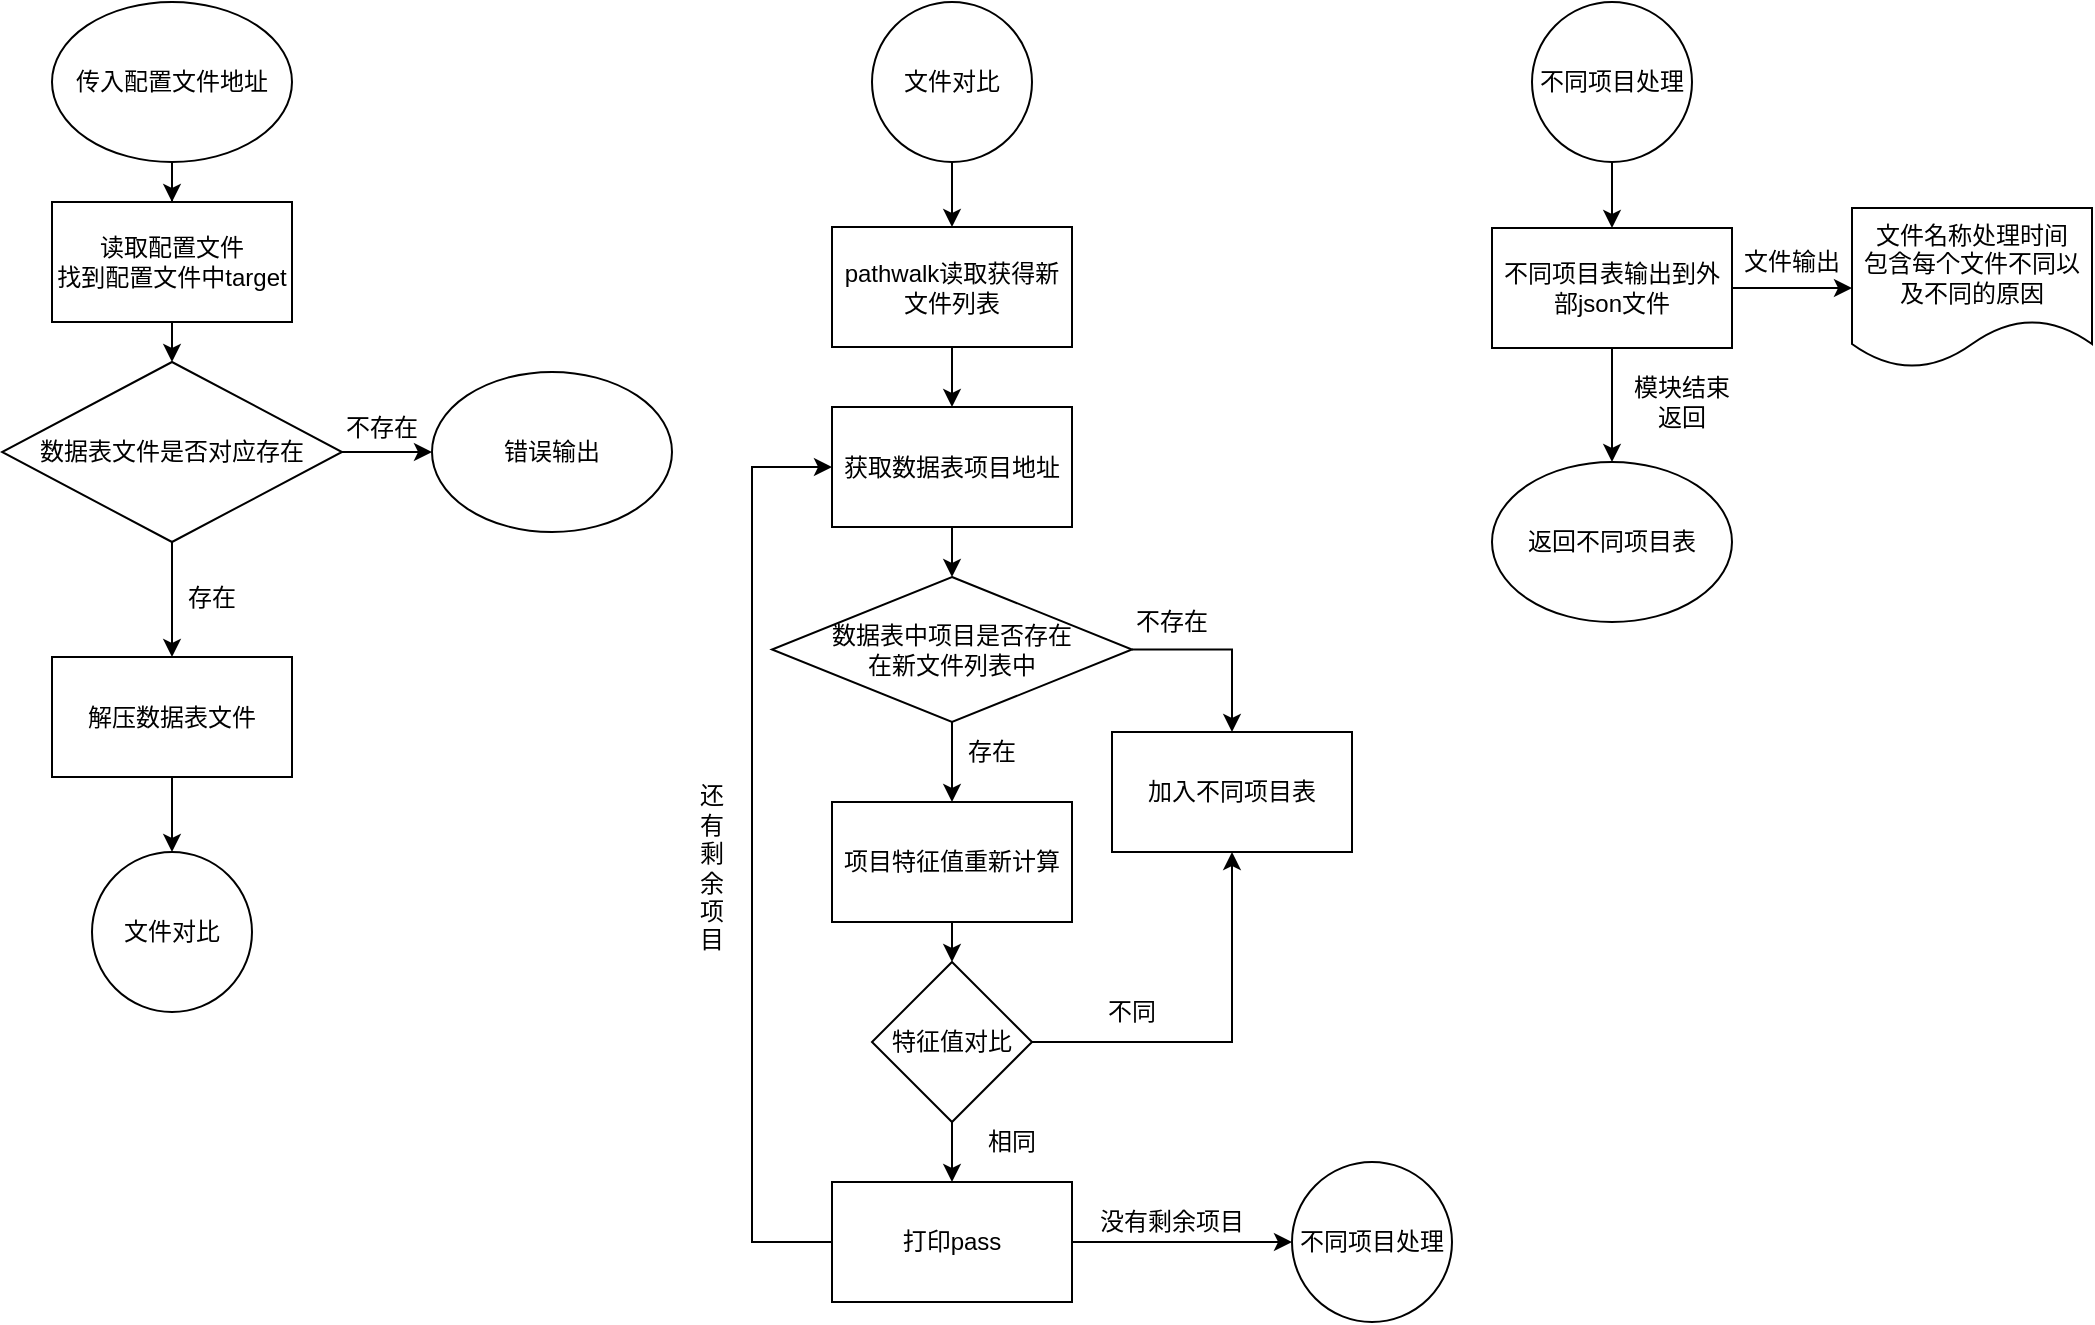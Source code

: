<mxfile version="13.0.3" type="device"><diagram id="kKPwTIEL6HyiqUPY1UBo" name="第 1 页"><mxGraphModel dx="1476" dy="803" grid="1" gridSize="10" guides="1" tooltips="1" connect="1" arrows="1" fold="1" page="1" pageScale="1" pageWidth="1169" pageHeight="827" math="0" shadow="0"><root><mxCell id="0"/><mxCell id="1" parent="0"/><mxCell id="3fFGf5z53mQtx2rxwsMf-6" style="edgeStyle=orthogonalEdgeStyle;rounded=0;orthogonalLoop=1;jettySize=auto;html=1;exitX=0.5;exitY=1;exitDx=0;exitDy=0;entryX=0.5;entryY=0;entryDx=0;entryDy=0;" parent="1" source="3fFGf5z53mQtx2rxwsMf-1" target="3fFGf5z53mQtx2rxwsMf-2" edge="1"><mxGeometry relative="1" as="geometry"/></mxCell><mxCell id="3fFGf5z53mQtx2rxwsMf-1" value="读取配置文件&lt;br&gt;找到配置文件中target" style="rounded=0;whiteSpace=wrap;html=1;" parent="1" vertex="1"><mxGeometry x="100" y="140" width="120" height="60" as="geometry"/></mxCell><mxCell id="3fFGf5z53mQtx2rxwsMf-4" style="edgeStyle=orthogonalEdgeStyle;rounded=0;orthogonalLoop=1;jettySize=auto;html=1;exitX=1;exitY=0.5;exitDx=0;exitDy=0;entryX=0;entryY=0.5;entryDx=0;entryDy=0;" parent="1" source="3fFGf5z53mQtx2rxwsMf-2" target="3fFGf5z53mQtx2rxwsMf-3" edge="1"><mxGeometry relative="1" as="geometry"><Array as="points"/></mxGeometry></mxCell><mxCell id="3fFGf5z53mQtx2rxwsMf-8" style="edgeStyle=orthogonalEdgeStyle;rounded=0;orthogonalLoop=1;jettySize=auto;html=1;exitX=0.5;exitY=1;exitDx=0;exitDy=0;entryX=0.5;entryY=0;entryDx=0;entryDy=0;" parent="1" source="3fFGf5z53mQtx2rxwsMf-2" target="3fFGf5z53mQtx2rxwsMf-7" edge="1"><mxGeometry relative="1" as="geometry"/></mxCell><mxCell id="3fFGf5z53mQtx2rxwsMf-2" value="数据表文件是否对应存在" style="rhombus;whiteSpace=wrap;html=1;" parent="1" vertex="1"><mxGeometry x="75" y="220" width="170" height="90" as="geometry"/></mxCell><mxCell id="3fFGf5z53mQtx2rxwsMf-3" value="错误输出" style="ellipse;whiteSpace=wrap;html=1;" parent="1" vertex="1"><mxGeometry x="290" y="225" width="120" height="80" as="geometry"/></mxCell><mxCell id="3fFGf5z53mQtx2rxwsMf-5" value="不存在" style="text;html=1;strokeColor=none;fillColor=none;align=center;verticalAlign=middle;whiteSpace=wrap;rounded=0;" parent="1" vertex="1"><mxGeometry x="245" y="242.5" width="40" height="20" as="geometry"/></mxCell><mxCell id="3fFGf5z53mQtx2rxwsMf-13" style="edgeStyle=orthogonalEdgeStyle;rounded=0;orthogonalLoop=1;jettySize=auto;html=1;exitX=0.5;exitY=1;exitDx=0;exitDy=0;entryX=0.5;entryY=0;entryDx=0;entryDy=0;" parent="1" source="3fFGf5z53mQtx2rxwsMf-7" target="3fFGf5z53mQtx2rxwsMf-44" edge="1"><mxGeometry relative="1" as="geometry"><mxPoint x="160" y="410" as="targetPoint"/></mxGeometry></mxCell><mxCell id="3fFGf5z53mQtx2rxwsMf-7" value="解压数据表文件" style="rounded=0;whiteSpace=wrap;html=1;" parent="1" vertex="1"><mxGeometry x="100" y="367.5" width="120" height="60" as="geometry"/></mxCell><mxCell id="3fFGf5z53mQtx2rxwsMf-9" value="存在" style="text;html=1;strokeColor=none;fillColor=none;align=center;verticalAlign=middle;whiteSpace=wrap;rounded=0;" parent="1" vertex="1"><mxGeometry x="160" y="327.5" width="40" height="20" as="geometry"/></mxCell><mxCell id="3fFGf5z53mQtx2rxwsMf-11" style="edgeStyle=orthogonalEdgeStyle;rounded=0;orthogonalLoop=1;jettySize=auto;html=1;entryX=0.5;entryY=0;entryDx=0;entryDy=0;" parent="1" source="3fFGf5z53mQtx2rxwsMf-10" target="3fFGf5z53mQtx2rxwsMf-1" edge="1"><mxGeometry relative="1" as="geometry"/></mxCell><mxCell id="3fFGf5z53mQtx2rxwsMf-10" value="传入配置文件地址" style="ellipse;whiteSpace=wrap;html=1;" parent="1" vertex="1"><mxGeometry x="100" y="40" width="120" height="80" as="geometry"/></mxCell><mxCell id="3fFGf5z53mQtx2rxwsMf-38" style="edgeStyle=orthogonalEdgeStyle;rounded=0;orthogonalLoop=1;jettySize=auto;html=1;exitX=0.5;exitY=1;exitDx=0;exitDy=0;entryX=0.5;entryY=0;entryDx=0;entryDy=0;" parent="1" source="3fFGf5z53mQtx2rxwsMf-16" target="3fFGf5z53mQtx2rxwsMf-33" edge="1"><mxGeometry relative="1" as="geometry"/></mxCell><mxCell id="3fFGf5z53mQtx2rxwsMf-16" value="获取数据表项目地址" style="rounded=0;whiteSpace=wrap;html=1;" parent="1" vertex="1"><mxGeometry x="490" y="242.5" width="120" height="60" as="geometry"/></mxCell><mxCell id="3fFGf5z53mQtx2rxwsMf-21" style="edgeStyle=orthogonalEdgeStyle;rounded=0;orthogonalLoop=1;jettySize=auto;html=1;exitX=0.5;exitY=1;exitDx=0;exitDy=0;entryX=0.5;entryY=0;entryDx=0;entryDy=0;" parent="1" source="3fFGf5z53mQtx2rxwsMf-17" target="3fFGf5z53mQtx2rxwsMf-18" edge="1"><mxGeometry relative="1" as="geometry"/></mxCell><mxCell id="3fFGf5z53mQtx2rxwsMf-17" value="项目特征值重新计算" style="rounded=0;whiteSpace=wrap;html=1;" parent="1" vertex="1"><mxGeometry x="490" y="440" width="120" height="60" as="geometry"/></mxCell><mxCell id="3fFGf5z53mQtx2rxwsMf-22" style="edgeStyle=orthogonalEdgeStyle;rounded=0;orthogonalLoop=1;jettySize=auto;html=1;exitX=0.5;exitY=1;exitDx=0;exitDy=0;entryX=0.5;entryY=0;entryDx=0;entryDy=0;" parent="1" source="3fFGf5z53mQtx2rxwsMf-18" target="3fFGf5z53mQtx2rxwsMf-19" edge="1"><mxGeometry relative="1" as="geometry"/></mxCell><mxCell id="3fFGf5z53mQtx2rxwsMf-43" style="edgeStyle=orthogonalEdgeStyle;rounded=0;orthogonalLoop=1;jettySize=auto;html=1;exitX=1;exitY=0.5;exitDx=0;exitDy=0;entryX=0.5;entryY=1;entryDx=0;entryDy=0;" parent="1" source="3fFGf5z53mQtx2rxwsMf-18" target="3fFGf5z53mQtx2rxwsMf-27" edge="1"><mxGeometry relative="1" as="geometry"/></mxCell><mxCell id="3fFGf5z53mQtx2rxwsMf-18" value="特征值对比" style="rhombus;whiteSpace=wrap;html=1;" parent="1" vertex="1"><mxGeometry x="510" y="520" width="80" height="80" as="geometry"/></mxCell><mxCell id="3fFGf5z53mQtx2rxwsMf-49" style="edgeStyle=orthogonalEdgeStyle;rounded=0;orthogonalLoop=1;jettySize=auto;html=1;exitX=0;exitY=0.5;exitDx=0;exitDy=0;entryX=0;entryY=0.5;entryDx=0;entryDy=0;" parent="1" source="3fFGf5z53mQtx2rxwsMf-19" target="3fFGf5z53mQtx2rxwsMf-16" edge="1"><mxGeometry relative="1" as="geometry"><Array as="points"><mxPoint x="450" y="660"/><mxPoint x="450" y="273"/></Array></mxGeometry></mxCell><mxCell id="3fFGf5z53mQtx2rxwsMf-51" style="edgeStyle=orthogonalEdgeStyle;rounded=0;orthogonalLoop=1;jettySize=auto;html=1;exitX=1;exitY=0.5;exitDx=0;exitDy=0;" parent="1" source="3fFGf5z53mQtx2rxwsMf-19" target="3fFGf5z53mQtx2rxwsMf-50" edge="1"><mxGeometry relative="1" as="geometry"/></mxCell><mxCell id="3fFGf5z53mQtx2rxwsMf-19" value="打印pass" style="rounded=0;whiteSpace=wrap;html=1;" parent="1" vertex="1"><mxGeometry x="490" y="630" width="120" height="60" as="geometry"/></mxCell><mxCell id="3fFGf5z53mQtx2rxwsMf-24" value="相同" style="text;html=1;strokeColor=none;fillColor=none;align=center;verticalAlign=middle;whiteSpace=wrap;rounded=0;" parent="1" vertex="1"><mxGeometry x="560" y="600" width="40" height="20" as="geometry"/></mxCell><mxCell id="3fFGf5z53mQtx2rxwsMf-26" value="还有剩余项目" style="text;html=1;strokeColor=none;fillColor=none;align=center;verticalAlign=middle;whiteSpace=wrap;rounded=0;" parent="1" vertex="1"><mxGeometry x="420" y="427.5" width="20" height="90" as="geometry"/></mxCell><mxCell id="3fFGf5z53mQtx2rxwsMf-27" value="加入不同项目表" style="rounded=0;whiteSpace=wrap;html=1;" parent="1" vertex="1"><mxGeometry x="630" y="405" width="120" height="60" as="geometry"/></mxCell><mxCell id="3fFGf5z53mQtx2rxwsMf-29" value="不同" style="text;html=1;strokeColor=none;fillColor=none;align=center;verticalAlign=middle;whiteSpace=wrap;rounded=0;" parent="1" vertex="1"><mxGeometry x="620" y="535" width="40" height="20" as="geometry"/></mxCell><mxCell id="3fFGf5z53mQtx2rxwsMf-39" style="edgeStyle=orthogonalEdgeStyle;rounded=0;orthogonalLoop=1;jettySize=auto;html=1;exitX=0.5;exitY=1;exitDx=0;exitDy=0;entryX=0.5;entryY=0;entryDx=0;entryDy=0;" parent="1" source="3fFGf5z53mQtx2rxwsMf-33" target="3fFGf5z53mQtx2rxwsMf-17" edge="1"><mxGeometry relative="1" as="geometry"/></mxCell><mxCell id="3fFGf5z53mQtx2rxwsMf-42" style="edgeStyle=orthogonalEdgeStyle;rounded=0;orthogonalLoop=1;jettySize=auto;html=1;exitX=1;exitY=0.5;exitDx=0;exitDy=0;entryX=0.5;entryY=0;entryDx=0;entryDy=0;" parent="1" source="3fFGf5z53mQtx2rxwsMf-33" target="3fFGf5z53mQtx2rxwsMf-27" edge="1"><mxGeometry relative="1" as="geometry"><mxPoint x="910" y="417.5" as="targetPoint"/></mxGeometry></mxCell><mxCell id="3fFGf5z53mQtx2rxwsMf-33" value="数据表中项目是否存在&lt;br&gt;在新文件列表中" style="rhombus;whiteSpace=wrap;html=1;" parent="1" vertex="1"><mxGeometry x="460" y="327.5" width="180" height="72.5" as="geometry"/></mxCell><mxCell id="3fFGf5z53mQtx2rxwsMf-36" style="edgeStyle=orthogonalEdgeStyle;rounded=0;orthogonalLoop=1;jettySize=auto;html=1;exitX=0.5;exitY=1;exitDx=0;exitDy=0;entryX=0.5;entryY=0;entryDx=0;entryDy=0;" parent="1" source="3fFGf5z53mQtx2rxwsMf-35" target="3fFGf5z53mQtx2rxwsMf-16" edge="1"><mxGeometry relative="1" as="geometry"/></mxCell><mxCell id="3fFGf5z53mQtx2rxwsMf-35" value="pathwalk读取获得新文件列表" style="rounded=0;whiteSpace=wrap;html=1;" parent="1" vertex="1"><mxGeometry x="490" y="152.5" width="120" height="60" as="geometry"/></mxCell><mxCell id="3fFGf5z53mQtx2rxwsMf-40" value="存在" style="text;html=1;strokeColor=none;fillColor=none;align=center;verticalAlign=middle;whiteSpace=wrap;rounded=0;" parent="1" vertex="1"><mxGeometry x="550" y="405" width="40" height="20" as="geometry"/></mxCell><mxCell id="3fFGf5z53mQtx2rxwsMf-41" value="不存在" style="text;html=1;strokeColor=none;fillColor=none;align=center;verticalAlign=middle;whiteSpace=wrap;rounded=0;" parent="1" vertex="1"><mxGeometry x="640" y="340" width="40" height="20" as="geometry"/></mxCell><mxCell id="3fFGf5z53mQtx2rxwsMf-44" value="文件对比" style="ellipse;whiteSpace=wrap;html=1;aspect=fixed;" parent="1" vertex="1"><mxGeometry x="120" y="465" width="80" height="80" as="geometry"/></mxCell><mxCell id="3fFGf5z53mQtx2rxwsMf-47" style="edgeStyle=orthogonalEdgeStyle;rounded=0;orthogonalLoop=1;jettySize=auto;html=1;exitX=0.5;exitY=1;exitDx=0;exitDy=0;entryX=0.5;entryY=0;entryDx=0;entryDy=0;" parent="1" source="3fFGf5z53mQtx2rxwsMf-46" target="3fFGf5z53mQtx2rxwsMf-35" edge="1"><mxGeometry relative="1" as="geometry"/></mxCell><mxCell id="3fFGf5z53mQtx2rxwsMf-46" value="文件对比" style="ellipse;whiteSpace=wrap;html=1;aspect=fixed;" parent="1" vertex="1"><mxGeometry x="510" y="40" width="80" height="80" as="geometry"/></mxCell><mxCell id="3fFGf5z53mQtx2rxwsMf-48" style="edgeStyle=orthogonalEdgeStyle;rounded=0;orthogonalLoop=1;jettySize=auto;html=1;exitX=0.5;exitY=1;exitDx=0;exitDy=0;" parent="1" source="3fFGf5z53mQtx2rxwsMf-33" target="3fFGf5z53mQtx2rxwsMf-33" edge="1"><mxGeometry relative="1" as="geometry"/></mxCell><mxCell id="3fFGf5z53mQtx2rxwsMf-50" value="不同项目处理" style="ellipse;whiteSpace=wrap;html=1;aspect=fixed;" parent="1" vertex="1"><mxGeometry x="720" y="620" width="80" height="80" as="geometry"/></mxCell><mxCell id="3fFGf5z53mQtx2rxwsMf-52" value="没有剩余项目" style="text;html=1;strokeColor=none;fillColor=none;align=center;verticalAlign=middle;whiteSpace=wrap;rounded=0;" parent="1" vertex="1"><mxGeometry x="615" y="640" width="90" height="20" as="geometry"/></mxCell><mxCell id="3fFGf5z53mQtx2rxwsMf-57" style="edgeStyle=orthogonalEdgeStyle;rounded=0;orthogonalLoop=1;jettySize=auto;html=1;exitX=0.5;exitY=1;exitDx=0;exitDy=0;entryX=0.5;entryY=0;entryDx=0;entryDy=0;" parent="1" source="3fFGf5z53mQtx2rxwsMf-53" target="3fFGf5z53mQtx2rxwsMf-54" edge="1"><mxGeometry relative="1" as="geometry"/></mxCell><mxCell id="3fFGf5z53mQtx2rxwsMf-53" value="不同项目处理" style="ellipse;whiteSpace=wrap;html=1;aspect=fixed;" parent="1" vertex="1"><mxGeometry x="840" y="40" width="80" height="80" as="geometry"/></mxCell><mxCell id="gDpNeoZaFK1lNXZTSyoS-3" style="edgeStyle=orthogonalEdgeStyle;rounded=0;orthogonalLoop=1;jettySize=auto;html=1;exitX=1;exitY=0.5;exitDx=0;exitDy=0;entryX=0;entryY=0.5;entryDx=0;entryDy=0;" parent="1" source="3fFGf5z53mQtx2rxwsMf-54" target="3fFGf5z53mQtx2rxwsMf-55" edge="1"><mxGeometry relative="1" as="geometry"/></mxCell><mxCell id="gDpNeoZaFK1lNXZTSyoS-4" style="edgeStyle=orthogonalEdgeStyle;rounded=0;orthogonalLoop=1;jettySize=auto;html=1;exitX=0.5;exitY=1;exitDx=0;exitDy=0;entryX=0.5;entryY=0;entryDx=0;entryDy=0;" parent="1" source="3fFGf5z53mQtx2rxwsMf-54" target="3fFGf5z53mQtx2rxwsMf-62" edge="1"><mxGeometry relative="1" as="geometry"/></mxCell><mxCell id="3fFGf5z53mQtx2rxwsMf-54" value="不同项目表输出到外部json文件" style="rounded=0;whiteSpace=wrap;html=1;" parent="1" vertex="1"><mxGeometry x="820" y="153" width="120" height="60" as="geometry"/></mxCell><mxCell id="3fFGf5z53mQtx2rxwsMf-55" value="文件名称处理时间&lt;br&gt;包含每个文件不同以及不同的原因" style="shape=document;whiteSpace=wrap;html=1;boundedLbl=1;" parent="1" vertex="1"><mxGeometry x="1000" y="143" width="120" height="80" as="geometry"/></mxCell><mxCell id="3fFGf5z53mQtx2rxwsMf-60" value="文件输出" style="text;html=1;strokeColor=none;fillColor=none;align=center;verticalAlign=middle;whiteSpace=wrap;rounded=0;" parent="1" vertex="1"><mxGeometry x="940" y="160" width="60" height="20" as="geometry"/></mxCell><mxCell id="3fFGf5z53mQtx2rxwsMf-62" value="返回不同项目表" style="ellipse;whiteSpace=wrap;html=1;" parent="1" vertex="1"><mxGeometry x="820" y="270" width="120" height="80" as="geometry"/></mxCell><mxCell id="jqGas_0w740QooD_EekN-1" style="edgeStyle=orthogonalEdgeStyle;rounded=0;orthogonalLoop=1;jettySize=auto;html=1;exitX=0.5;exitY=1;exitDx=0;exitDy=0;" parent="1" source="3fFGf5z53mQtx2rxwsMf-2" target="3fFGf5z53mQtx2rxwsMf-2" edge="1"><mxGeometry relative="1" as="geometry"/></mxCell><mxCell id="gDpNeoZaFK1lNXZTSyoS-5" value="模块结束返回" style="text;html=1;strokeColor=none;fillColor=none;align=center;verticalAlign=middle;whiteSpace=wrap;rounded=0;" parent="1" vertex="1"><mxGeometry x="890" y="230" width="50" height="20" as="geometry"/></mxCell></root></mxGraphModel></diagram></mxfile>